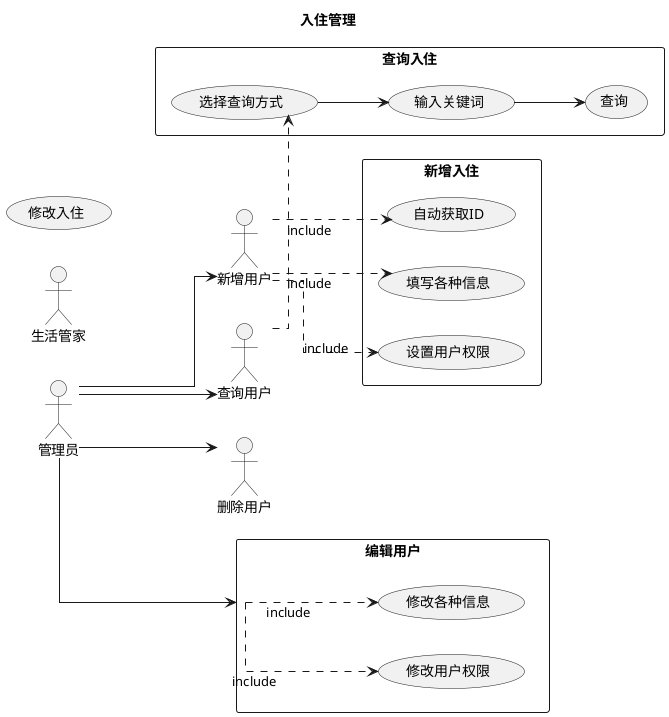 @startuml
skinparam defaultFontName "OppoSans M"
skinparam linetype polyline
skinparam linetype ortho
left to right direction
title 入住管理

actor 管理员
actor 生活管家

usecase 新增入住
usecase 修改入住
usecase 查询入住

管理员-->新增用户
管理员-->删除用户
管理员-->编辑用户
管理员-->查询用户

rectangle 新增入住{
    usecase 自动获取ID
    新增用户 .> 自动获取ID : include
    usecase 填写各种信息
    新增用户 ..> 填写各种信息 : include
    usecase 设置用户权限
    新增用户 ..> 设置用户权限 :include
}

rectangle 编辑用户{
     usecase 修改各种信息
     编辑用户 ..> 修改各种信息 : include
     usecase 修改用户权限
     编辑用户 ..> 修改用户权限 :include
 }

 rectangle 查询入住{
    usecase 选择查询方式
    usecase 输入关键词
    usecase 查询
    查询用户 .> 选择查询方式
    选择查询方式 --> 输入关键词
    输入关键词 -->查询
 }
@enduml